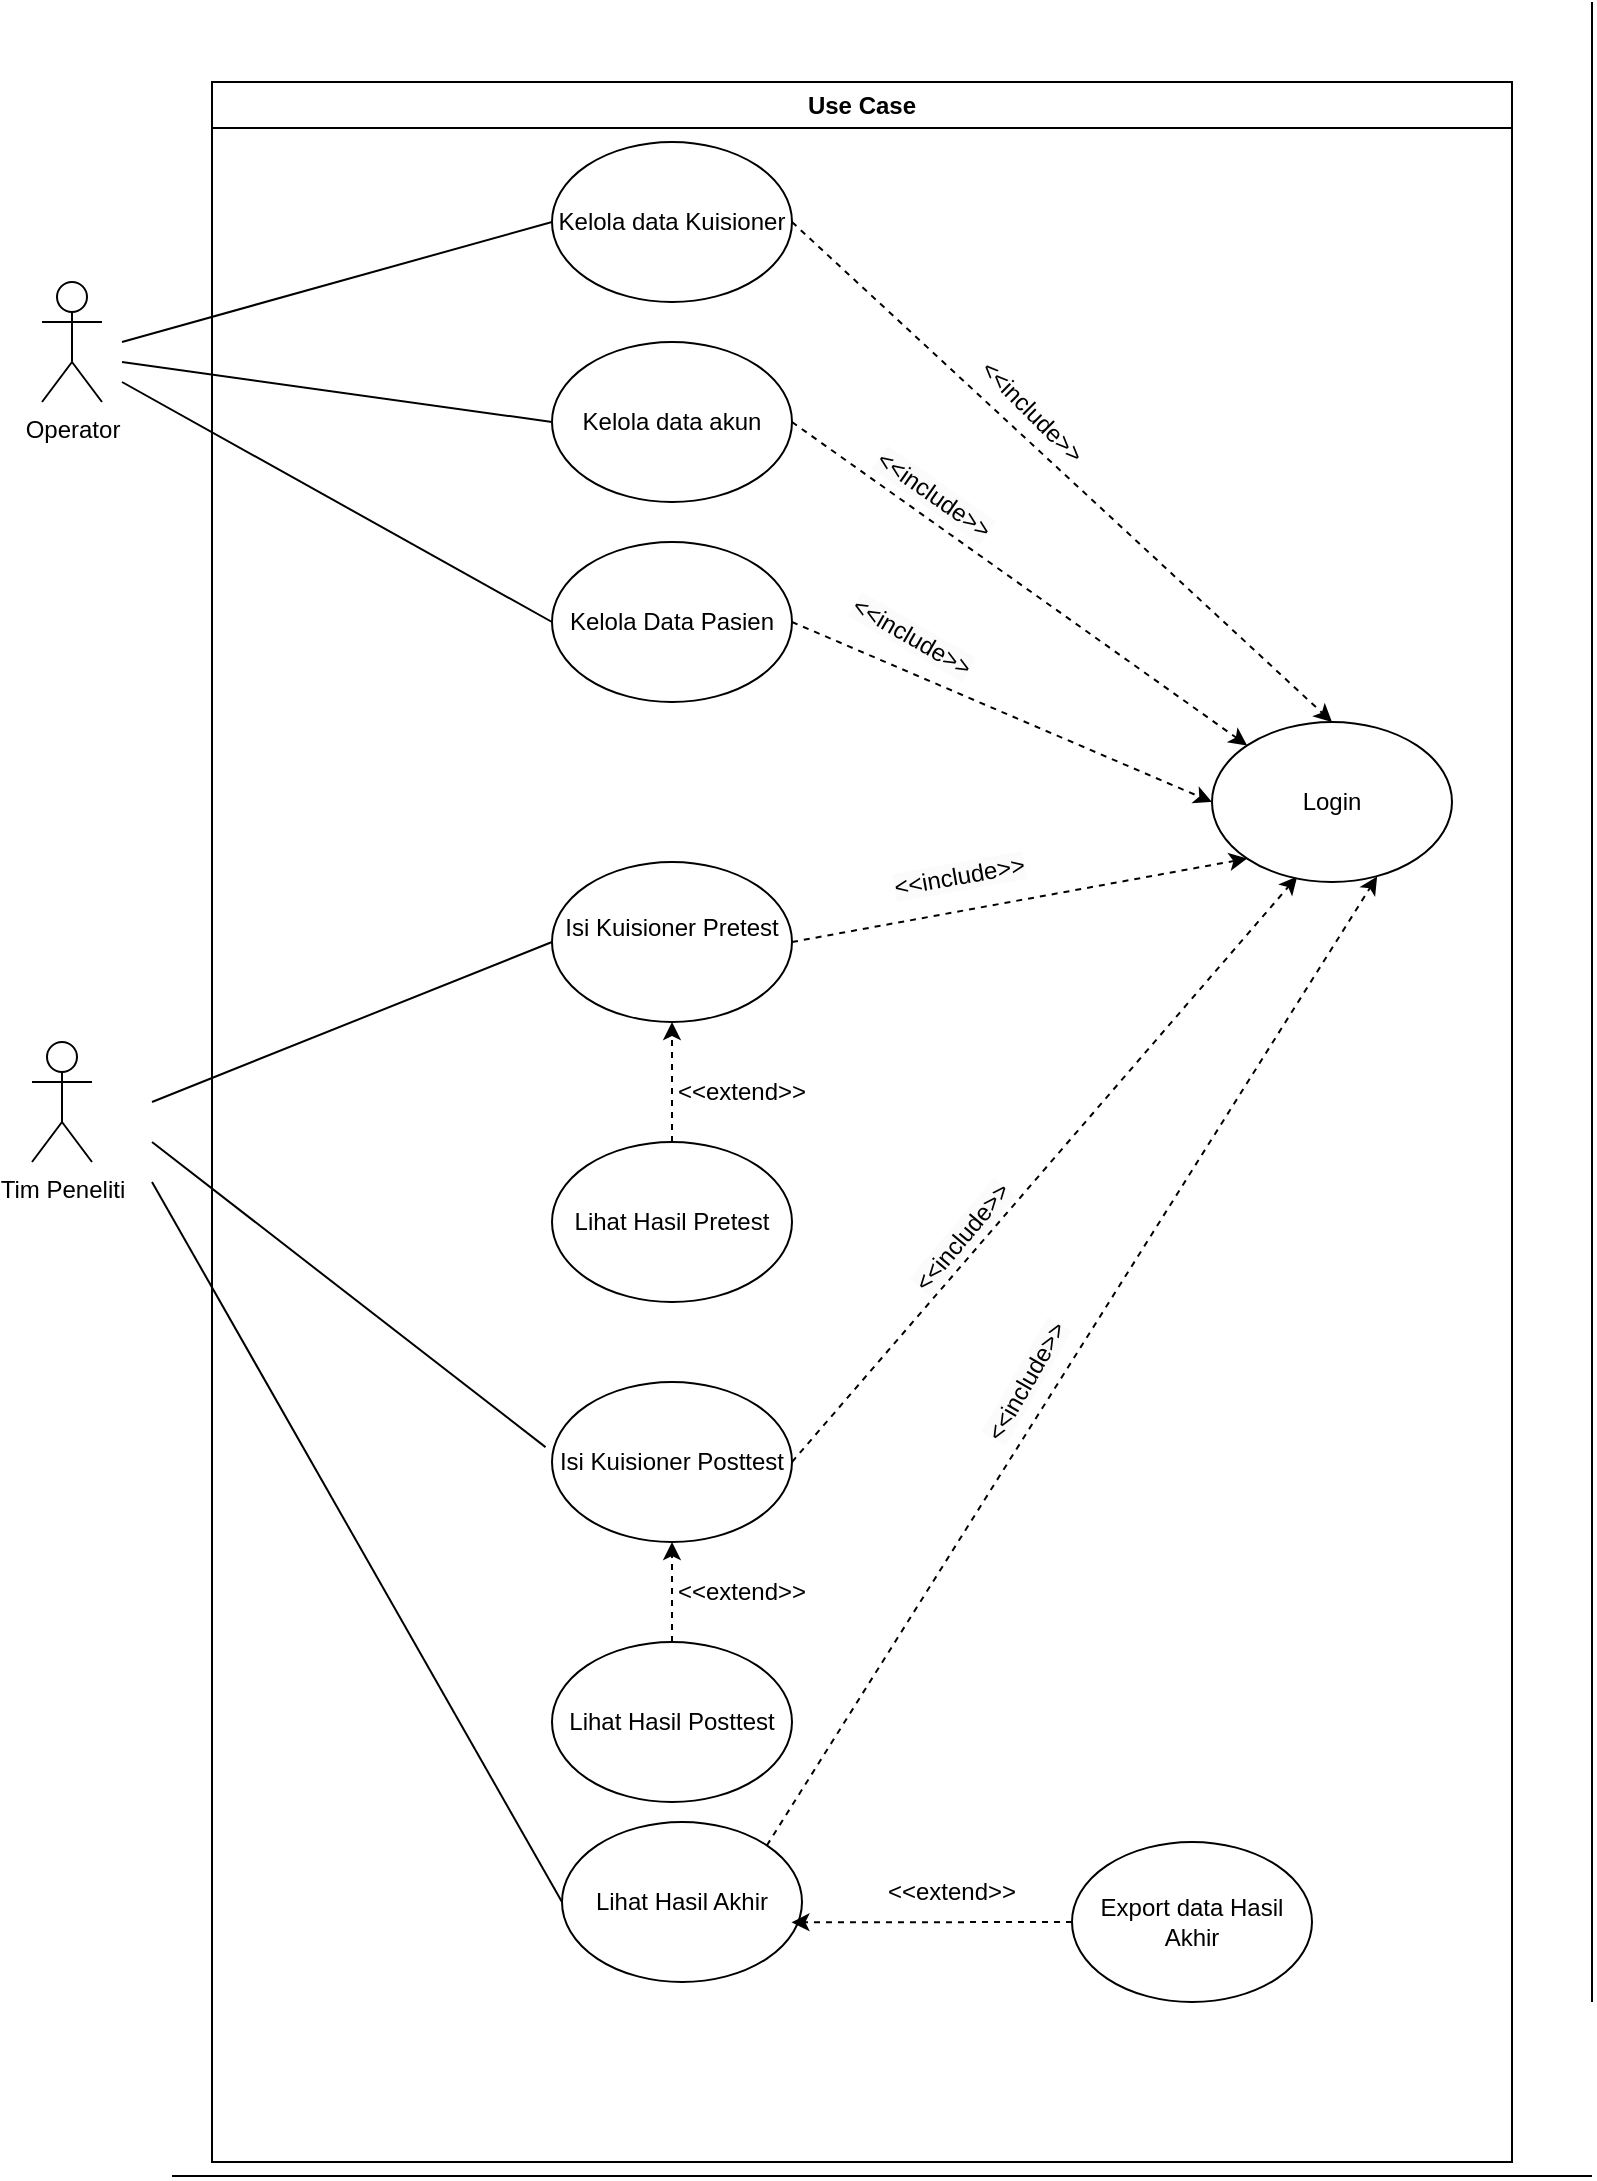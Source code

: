 <mxfile version="27.2.0">
  <diagram name="Page-1" id="q81V6D7OOyBBokkwj8Fw">
    <mxGraphModel dx="1246" dy="1727" grid="1" gridSize="10" guides="1" tooltips="1" connect="1" arrows="1" fold="1" page="1" pageScale="1" pageWidth="850" pageHeight="1100" math="0" shadow="0">
      <root>
        <mxCell id="0" />
        <mxCell id="1" parent="0" />
        <mxCell id="_U5GMrZwOCNGPaZ26GaN-1" value="Operator&lt;div&gt;&lt;br&gt;&lt;/div&gt;" style="shape=umlActor;verticalLabelPosition=bottom;verticalAlign=top;html=1;outlineConnect=0;" parent="1" vertex="1">
          <mxGeometry x="105" y="20" width="30" height="60" as="geometry" />
        </mxCell>
        <mxCell id="_U5GMrZwOCNGPaZ26GaN-2" value="Kelola data Kuisioner" style="ellipse;whiteSpace=wrap;html=1;" parent="1" vertex="1">
          <mxGeometry x="360" y="-50" width="120" height="80" as="geometry" />
        </mxCell>
        <mxCell id="_U5GMrZwOCNGPaZ26GaN-3" value="Kelola data akun" style="ellipse;whiteSpace=wrap;html=1;" parent="1" vertex="1">
          <mxGeometry x="360" y="50" width="120" height="80" as="geometry" />
        </mxCell>
        <mxCell id="e6WwedqKmUX0gaVpshAz-6" style="rounded=0;orthogonalLoop=1;jettySize=auto;html=1;exitX=1;exitY=0.5;exitDx=0;exitDy=0;entryX=0;entryY=0.5;entryDx=0;entryDy=0;dashed=1;" parent="1" source="_U5GMrZwOCNGPaZ26GaN-5" target="e6WwedqKmUX0gaVpshAz-3" edge="1">
          <mxGeometry relative="1" as="geometry" />
        </mxCell>
        <mxCell id="_U5GMrZwOCNGPaZ26GaN-5" value="Kelola Data Pasien" style="ellipse;whiteSpace=wrap;html=1;" parent="1" vertex="1">
          <mxGeometry x="360" y="150" width="120" height="80" as="geometry" />
        </mxCell>
        <mxCell id="_U5GMrZwOCNGPaZ26GaN-7" value="" style="endArrow=none;html=1;rounded=0;entryX=0;entryY=0.5;entryDx=0;entryDy=0;" parent="1" target="_U5GMrZwOCNGPaZ26GaN-2" edge="1">
          <mxGeometry width="50" height="50" relative="1" as="geometry">
            <mxPoint x="145" y="50" as="sourcePoint" />
            <mxPoint x="445" y="-10" as="targetPoint" />
          </mxGeometry>
        </mxCell>
        <mxCell id="_U5GMrZwOCNGPaZ26GaN-8" value="" style="endArrow=none;html=1;rounded=0;entryX=0;entryY=0.5;entryDx=0;entryDy=0;" parent="1" target="_U5GMrZwOCNGPaZ26GaN-3" edge="1">
          <mxGeometry width="50" height="50" relative="1" as="geometry">
            <mxPoint x="145" y="60" as="sourcePoint" />
            <mxPoint x="370" as="targetPoint" />
          </mxGeometry>
        </mxCell>
        <mxCell id="_U5GMrZwOCNGPaZ26GaN-9" value="" style="endArrow=none;html=1;rounded=0;entryX=0;entryY=0.5;entryDx=0;entryDy=0;" parent="1" target="_U5GMrZwOCNGPaZ26GaN-5" edge="1">
          <mxGeometry width="50" height="50" relative="1" as="geometry">
            <mxPoint x="145" y="70" as="sourcePoint" />
            <mxPoint x="380" y="10" as="targetPoint" />
          </mxGeometry>
        </mxCell>
        <mxCell id="_U5GMrZwOCNGPaZ26GaN-10" value="Tim Peneliti&lt;div&gt;&lt;br&gt;&lt;/div&gt;" style="shape=umlActor;verticalLabelPosition=bottom;verticalAlign=top;html=1;outlineConnect=0;" parent="1" vertex="1">
          <mxGeometry x="100" y="400" width="30" height="60" as="geometry" />
        </mxCell>
        <mxCell id="e6WwedqKmUX0gaVpshAz-7" style="rounded=0;orthogonalLoop=1;jettySize=auto;html=1;exitX=1;exitY=0.5;exitDx=0;exitDy=0;entryX=0;entryY=1;entryDx=0;entryDy=0;dashed=1;" parent="1" source="_U5GMrZwOCNGPaZ26GaN-11" target="e6WwedqKmUX0gaVpshAz-3" edge="1">
          <mxGeometry relative="1" as="geometry" />
        </mxCell>
        <mxCell id="_U5GMrZwOCNGPaZ26GaN-11" value="&#xa;Isi Kuisioner Pretest&#xa;&#xa;" style="ellipse;whiteSpace=wrap;html=1;" parent="1" vertex="1">
          <mxGeometry x="360" y="310" width="120" height="80" as="geometry" />
        </mxCell>
        <mxCell id="e6WwedqKmUX0gaVpshAz-8" style="rounded=0;orthogonalLoop=1;jettySize=auto;html=1;exitX=1;exitY=0.5;exitDx=0;exitDy=0;dashed=1;entryX=0.355;entryY=0.966;entryDx=0;entryDy=0;entryPerimeter=0;" parent="1" source="_U5GMrZwOCNGPaZ26GaN-12" target="e6WwedqKmUX0gaVpshAz-3" edge="1">
          <mxGeometry relative="1" as="geometry">
            <mxPoint x="708" y="308" as="targetPoint" />
          </mxGeometry>
        </mxCell>
        <mxCell id="_U5GMrZwOCNGPaZ26GaN-12" value="Isi Kuisioner Posttest" style="ellipse;whiteSpace=wrap;html=1;" parent="1" vertex="1">
          <mxGeometry x="360" y="570" width="120" height="80" as="geometry" />
        </mxCell>
        <mxCell id="_U5GMrZwOCNGPaZ26GaN-13" value="" style="endArrow=none;html=1;rounded=0;entryX=0;entryY=0.5;entryDx=0;entryDy=0;" parent="1" target="_U5GMrZwOCNGPaZ26GaN-11" edge="1">
          <mxGeometry width="50" height="50" relative="1" as="geometry">
            <mxPoint x="160" y="430" as="sourcePoint" />
            <mxPoint x="375" y="310" as="targetPoint" />
          </mxGeometry>
        </mxCell>
        <mxCell id="_U5GMrZwOCNGPaZ26GaN-14" value="" style="endArrow=none;html=1;rounded=0;entryX=-0.027;entryY=0.407;entryDx=0;entryDy=0;entryPerimeter=0;" parent="1" target="_U5GMrZwOCNGPaZ26GaN-12" edge="1">
          <mxGeometry width="50" height="50" relative="1" as="geometry">
            <mxPoint x="160" y="450" as="sourcePoint" />
            <mxPoint x="385" y="320" as="targetPoint" />
          </mxGeometry>
        </mxCell>
        <mxCell id="e6WwedqKmUX0gaVpshAz-2" style="edgeStyle=orthogonalEdgeStyle;rounded=0;orthogonalLoop=1;jettySize=auto;html=1;exitX=0.5;exitY=0;exitDx=0;exitDy=0;entryX=0.5;entryY=1;entryDx=0;entryDy=0;dashed=1;" parent="1" source="_U5GMrZwOCNGPaZ26GaN-15" target="_U5GMrZwOCNGPaZ26GaN-11" edge="1">
          <mxGeometry relative="1" as="geometry" />
        </mxCell>
        <mxCell id="_U5GMrZwOCNGPaZ26GaN-15" value="Lihat Hasil Pretest" style="ellipse;whiteSpace=wrap;html=1;" parent="1" vertex="1">
          <mxGeometry x="360" y="450" width="120" height="80" as="geometry" />
        </mxCell>
        <mxCell id="e6WwedqKmUX0gaVpshAz-1" style="edgeStyle=orthogonalEdgeStyle;rounded=0;orthogonalLoop=1;jettySize=auto;html=1;exitX=0.5;exitY=0;exitDx=0;exitDy=0;entryX=0.5;entryY=1;entryDx=0;entryDy=0;dashed=1;" parent="1" source="_U5GMrZwOCNGPaZ26GaN-17" target="_U5GMrZwOCNGPaZ26GaN-12" edge="1">
          <mxGeometry relative="1" as="geometry" />
        </mxCell>
        <mxCell id="_U5GMrZwOCNGPaZ26GaN-17" value="Lihat Hasil Posttest" style="ellipse;whiteSpace=wrap;html=1;" parent="1" vertex="1">
          <mxGeometry x="360" y="700" width="120" height="80" as="geometry" />
        </mxCell>
        <mxCell id="_U5GMrZwOCNGPaZ26GaN-19" value="&amp;lt;&amp;lt;extend&amp;gt;&amp;gt;" style="text;html=1;align=center;verticalAlign=middle;whiteSpace=wrap;rounded=0;" parent="1" vertex="1">
          <mxGeometry x="425" y="410" width="60" height="30" as="geometry" />
        </mxCell>
        <mxCell id="_U5GMrZwOCNGPaZ26GaN-20" value="&amp;lt;&amp;lt;extend&amp;gt;&amp;gt;" style="text;html=1;align=center;verticalAlign=middle;whiteSpace=wrap;rounded=0;" parent="1" vertex="1">
          <mxGeometry x="425" y="660" width="60" height="30" as="geometry" />
        </mxCell>
        <mxCell id="_U5GMrZwOCNGPaZ26GaN-21" value="Lihat Hasil Akhir" style="ellipse;whiteSpace=wrap;html=1;" parent="1" vertex="1">
          <mxGeometry x="365" y="790" width="120" height="80" as="geometry" />
        </mxCell>
        <mxCell id="e6WwedqKmUX0gaVpshAz-3" value="Login" style="ellipse;whiteSpace=wrap;html=1;" parent="1" vertex="1">
          <mxGeometry x="690" y="240" width="120" height="80" as="geometry" />
        </mxCell>
        <mxCell id="e6WwedqKmUX0gaVpshAz-12" value="&lt;span style=&quot;color: rgb(0, 0, 0); font-family: Helvetica; font-size: 12px; font-style: normal; font-variant-ligatures: normal; font-variant-caps: normal; font-weight: 400; letter-spacing: normal; orphans: 2; text-align: center; text-indent: 0px; text-transform: none; widows: 2; word-spacing: 0px; -webkit-text-stroke-width: 0px; white-space: normal; background-color: rgb(251, 251, 251); text-decoration-thickness: initial; text-decoration-style: initial; text-decoration-color: initial; display: inline !important; float: none;&quot;&gt;&amp;lt;&amp;lt;include&amp;gt;&amp;gt;&lt;/span&gt;" style="text;whiteSpace=wrap;html=1;rotation=30;" parent="1" vertex="1">
          <mxGeometry x="500" y="190" width="100" height="40" as="geometry" />
        </mxCell>
        <mxCell id="e6WwedqKmUX0gaVpshAz-19" value="Use Case" style="swimlane;whiteSpace=wrap;html=1;" parent="1" vertex="1">
          <mxGeometry x="190" y="-80" width="650" height="1040" as="geometry" />
        </mxCell>
        <mxCell id="hc-X3lTQJRQIBJaNhYMe-1" value="Export data Hasil Akhir" style="ellipse;whiteSpace=wrap;html=1;" vertex="1" parent="e6WwedqKmUX0gaVpshAz-19">
          <mxGeometry x="430" y="880" width="120" height="80" as="geometry" />
        </mxCell>
        <mxCell id="hc-X3lTQJRQIBJaNhYMe-3" value="&amp;lt;&amp;lt;extend&amp;gt;&amp;gt;" style="text;html=1;align=center;verticalAlign=middle;whiteSpace=wrap;rounded=0;" vertex="1" parent="e6WwedqKmUX0gaVpshAz-19">
          <mxGeometry x="340" y="890" width="60" height="30" as="geometry" />
        </mxCell>
        <mxCell id="e6WwedqKmUX0gaVpshAz-15" value="&lt;span style=&quot;color: rgb(0, 0, 0); font-family: Helvetica; font-size: 12px; font-style: normal; font-variant-ligatures: normal; font-variant-caps: normal; font-weight: 400; letter-spacing: normal; orphans: 2; text-align: center; text-indent: 0px; text-transform: none; widows: 2; word-spacing: 0px; -webkit-text-stroke-width: 0px; white-space: normal; background-color: rgb(251, 251, 251); text-decoration-thickness: initial; text-decoration-style: initial; text-decoration-color: initial; display: inline !important; float: none;&quot;&gt;&amp;lt;&amp;lt;include&amp;gt;&amp;gt;&lt;/span&gt;" style="text;whiteSpace=wrap;html=1;rotation=-60;" parent="e6WwedqKmUX0gaVpshAz-19" vertex="1">
          <mxGeometry x="370" y="620" width="100" height="40" as="geometry" />
        </mxCell>
        <mxCell id="e6WwedqKmUX0gaVpshAz-14" value="&lt;span style=&quot;color: rgb(0, 0, 0); font-family: Helvetica; font-size: 12px; font-style: normal; font-variant-ligatures: normal; font-variant-caps: normal; font-weight: 400; letter-spacing: normal; orphans: 2; text-align: center; text-indent: 0px; text-transform: none; widows: 2; word-spacing: 0px; -webkit-text-stroke-width: 0px; white-space: normal; background-color: rgb(251, 251, 251); text-decoration-thickness: initial; text-decoration-style: initial; text-decoration-color: initial; display: inline !important; float: none;&quot;&gt;&amp;lt;&amp;lt;include&amp;gt;&amp;gt;&lt;/span&gt;" style="text;whiteSpace=wrap;html=1;rotation=-50;" parent="e6WwedqKmUX0gaVpshAz-19" vertex="1">
          <mxGeometry x="340" y="550" width="100" height="40" as="geometry" />
        </mxCell>
        <mxCell id="e6WwedqKmUX0gaVpshAz-13" value="&lt;span style=&quot;color: rgb(0, 0, 0); font-family: Helvetica; font-size: 12px; font-style: normal; font-variant-ligatures: normal; font-variant-caps: normal; font-weight: 400; letter-spacing: normal; orphans: 2; text-align: center; text-indent: 0px; text-transform: none; widows: 2; word-spacing: 0px; -webkit-text-stroke-width: 0px; white-space: normal; background-color: rgb(251, 251, 251); text-decoration-thickness: initial; text-decoration-style: initial; text-decoration-color: initial; display: inline !important; float: none;&quot;&gt;&amp;lt;&amp;lt;include&amp;gt;&amp;gt;&lt;/span&gt;" style="text;whiteSpace=wrap;html=1;rotation=-10;" parent="e6WwedqKmUX0gaVpshAz-19" vertex="1">
          <mxGeometry x="340" y="380" width="100" height="40" as="geometry" />
        </mxCell>
        <mxCell id="e6WwedqKmUX0gaVpshAz-10" value="&amp;lt;&amp;lt;include&amp;gt;&amp;gt;" style="text;html=1;align=center;verticalAlign=middle;whiteSpace=wrap;rounded=0;rotation=45;" parent="e6WwedqKmUX0gaVpshAz-19" vertex="1">
          <mxGeometry x="380" y="150" width="60" height="30" as="geometry" />
        </mxCell>
        <mxCell id="e6WwedqKmUX0gaVpshAz-11" value="&lt;span style=&quot;color: rgb(0, 0, 0); font-family: Helvetica; font-size: 12px; font-style: normal; font-variant-ligatures: normal; font-variant-caps: normal; font-weight: 400; letter-spacing: normal; orphans: 2; text-align: center; text-indent: 0px; text-transform: none; widows: 2; word-spacing: 0px; -webkit-text-stroke-width: 0px; white-space: normal; background-color: rgb(251, 251, 251); text-decoration-thickness: initial; text-decoration-style: initial; text-decoration-color: initial; display: inline !important; float: none;&quot;&gt;&amp;lt;&amp;lt;include&amp;gt;&amp;gt;&lt;/span&gt;" style="text;whiteSpace=wrap;html=1;rotation=35;" parent="e6WwedqKmUX0gaVpshAz-19" vertex="1">
          <mxGeometry x="320" y="200" width="100" height="40" as="geometry" />
        </mxCell>
        <mxCell id="e6WwedqKmUX0gaVpshAz-20" value="" style="endArrow=none;html=1;rounded=0;" parent="1" edge="1">
          <mxGeometry width="50" height="50" relative="1" as="geometry">
            <mxPoint x="880" y="880" as="sourcePoint" />
            <mxPoint x="880" y="-120" as="targetPoint" />
          </mxGeometry>
        </mxCell>
        <mxCell id="e6WwedqKmUX0gaVpshAz-21" value="" style="endArrow=none;html=1;rounded=0;" parent="1" edge="1">
          <mxGeometry width="50" height="50" relative="1" as="geometry">
            <mxPoint x="170" y="967" as="sourcePoint" />
            <mxPoint x="880" y="967" as="targetPoint" />
          </mxGeometry>
        </mxCell>
        <mxCell id="e6WwedqKmUX0gaVpshAz-22" value="" style="endArrow=none;html=1;rounded=0;entryX=0;entryY=0.5;entryDx=0;entryDy=0;" parent="1" target="_U5GMrZwOCNGPaZ26GaN-21" edge="1">
          <mxGeometry width="50" height="50" relative="1" as="geometry">
            <mxPoint x="160" y="470" as="sourcePoint" />
            <mxPoint x="367" y="613" as="targetPoint" />
          </mxGeometry>
        </mxCell>
        <mxCell id="hc-X3lTQJRQIBJaNhYMe-2" style="rounded=0;orthogonalLoop=1;jettySize=auto;html=1;exitX=0;exitY=0.5;exitDx=0;exitDy=0;entryX=0.956;entryY=0.627;entryDx=0;entryDy=0;entryPerimeter=0;dashed=1;" edge="1" parent="1" source="hc-X3lTQJRQIBJaNhYMe-1" target="_U5GMrZwOCNGPaZ26GaN-21">
          <mxGeometry relative="1" as="geometry" />
        </mxCell>
        <mxCell id="e6WwedqKmUX0gaVpshAz-4" style="rounded=0;orthogonalLoop=1;jettySize=auto;html=1;exitX=1;exitY=0.5;exitDx=0;exitDy=0;entryX=0.5;entryY=0;entryDx=0;entryDy=0;dashed=1;" parent="1" source="_U5GMrZwOCNGPaZ26GaN-2" target="e6WwedqKmUX0gaVpshAz-3" edge="1">
          <mxGeometry relative="1" as="geometry">
            <mxPoint x="500.0" y="-50" as="sourcePoint" />
            <mxPoint x="710.0" y="240" as="targetPoint" />
          </mxGeometry>
        </mxCell>
        <mxCell id="e6WwedqKmUX0gaVpshAz-5" style="rounded=0;orthogonalLoop=1;jettySize=auto;html=1;exitX=1;exitY=0.5;exitDx=0;exitDy=0;dashed=1;entryX=0;entryY=0;entryDx=0;entryDy=0;" parent="1" source="_U5GMrZwOCNGPaZ26GaN-3" edge="1" target="e6WwedqKmUX0gaVpshAz-3">
          <mxGeometry relative="1" as="geometry">
            <mxPoint x="690" y="270" as="targetPoint" />
            <mxPoint x="510.0" y="110" as="sourcePoint" />
          </mxGeometry>
        </mxCell>
        <mxCell id="e6WwedqKmUX0gaVpshAz-9" style="rounded=0;orthogonalLoop=1;jettySize=auto;html=1;exitX=1;exitY=0;exitDx=0;exitDy=0;dashed=1;entryX=0.688;entryY=0.966;entryDx=0;entryDy=0;entryPerimeter=0;" parent="1" source="_U5GMrZwOCNGPaZ26GaN-21" target="e6WwedqKmUX0gaVpshAz-3" edge="1">
          <mxGeometry relative="1" as="geometry">
            <mxPoint x="530.0" y="810" as="sourcePoint" />
            <mxPoint x="715" y="330" as="targetPoint" />
          </mxGeometry>
        </mxCell>
      </root>
    </mxGraphModel>
  </diagram>
</mxfile>
